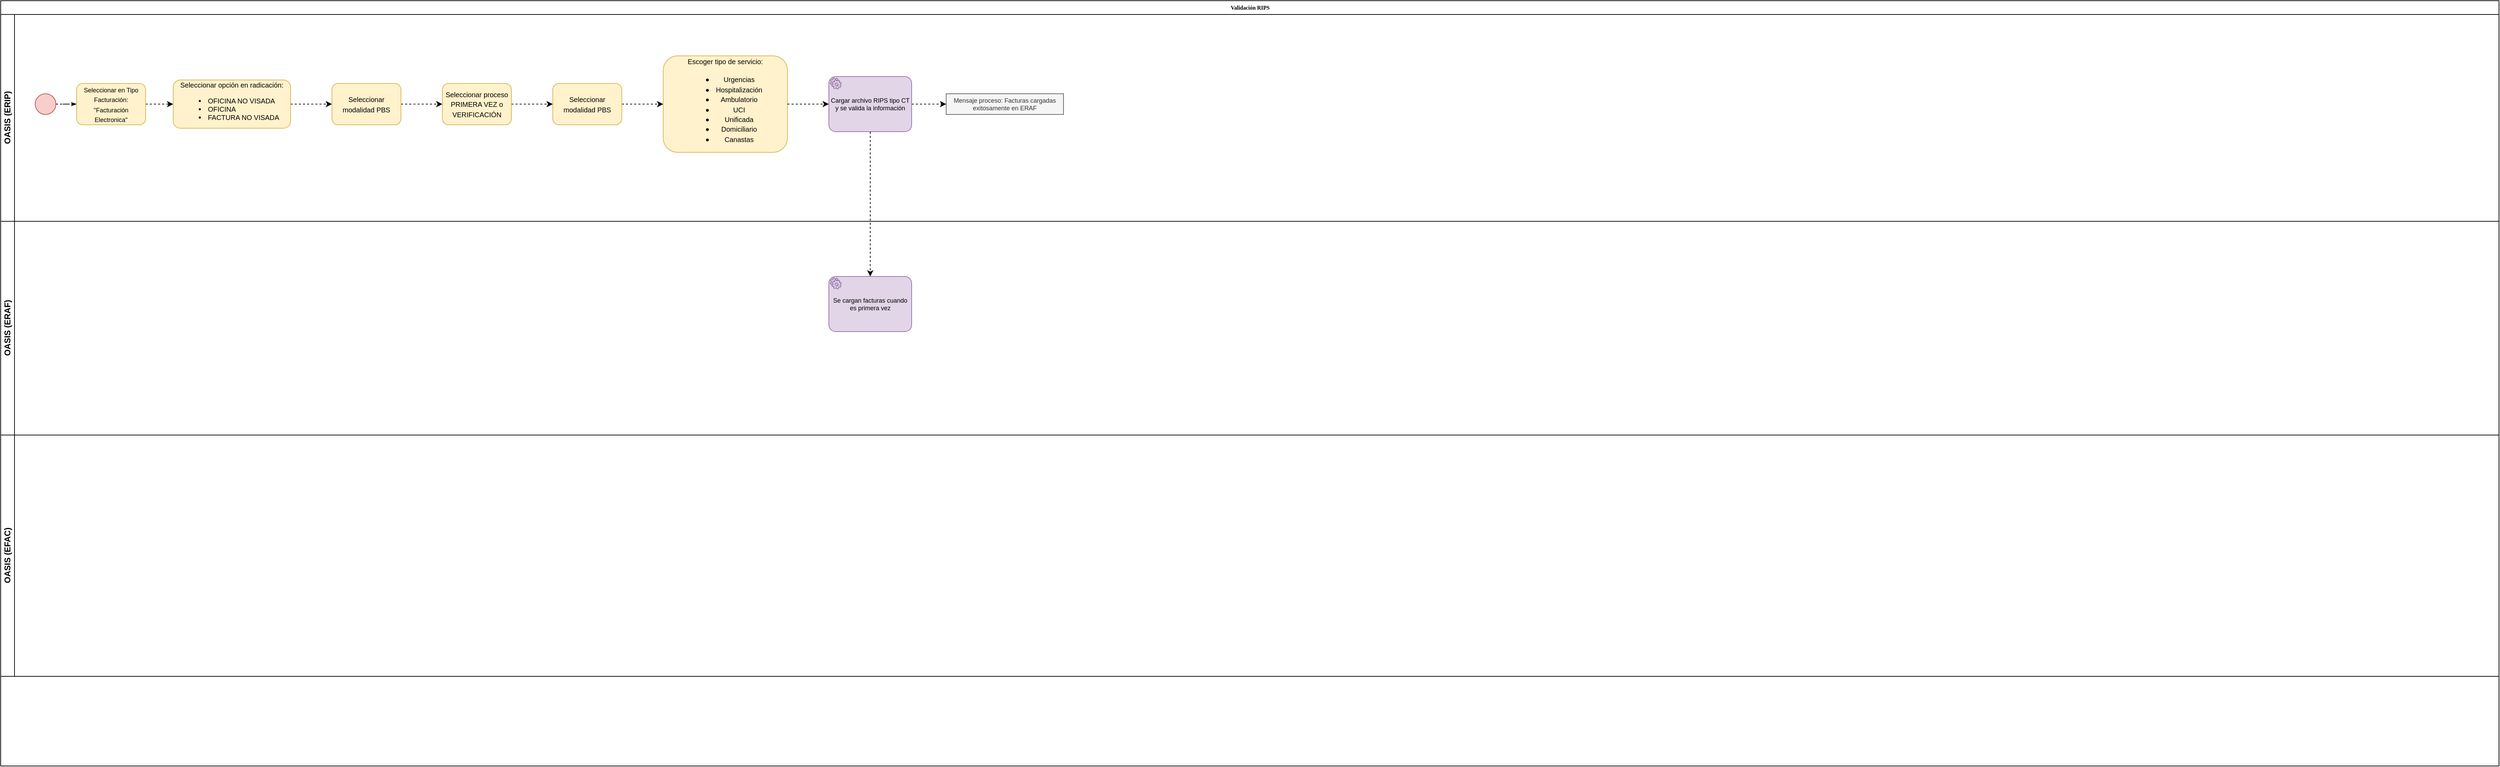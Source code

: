 <mxfile compressed="true" version="20.8.20" type="github"><diagram name="Validación de RIPS" id="c7488fd3-1785-93aa-aadb-54a6760d102a"><mxGraphModel dx="1387" dy="796" grid="1" gridSize="10" guides="1" tooltips="1" connect="1" arrows="1" fold="1" page="1" pageScale="1" pageWidth="4681" pageHeight="3300" background="none" math="0" shadow="0"><root><mxCell id="0"/><mxCell id="1" parent="0"/><mxCell id="2b4e8129b02d487f-1" value="Validación RIPS" style="swimlane;html=1;childLayout=stackLayout;horizontal=1;startSize=20;horizontalStack=0;rounded=0;shadow=0;labelBackgroundColor=none;strokeWidth=1;fontFamily=Verdana;fontSize=8;align=center;" parent="1" vertex="1"><mxGeometry x="10" y="10" width="3620" height="1110" as="geometry"/></mxCell><mxCell id="2b4e8129b02d487f-2" value="OASIS (ERIP)" style="swimlane;html=1;startSize=20;horizontal=0;" parent="2b4e8129b02d487f-1" vertex="1"><mxGeometry y="20" width="3620" height="300" as="geometry"/></mxCell><mxCell id="2b4e8129b02d487f-18" style="edgeStyle=orthogonalEdgeStyle;rounded=0;html=1;labelBackgroundColor=none;startArrow=none;startFill=0;startSize=5;endArrow=classicThin;endFill=1;endSize=5;jettySize=auto;orthogonalLoop=1;strokeWidth=1;fontFamily=Verdana;fontSize=8;dashed=1;exitX=1;exitY=0.5;exitDx=0;exitDy=0;" parent="2b4e8129b02d487f-2" source="2b4e8129b02d487f-5" target="2b4e8129b02d487f-6" edge="1"><mxGeometry relative="1" as="geometry"><mxPoint x="80" y="120" as="sourcePoint"/></mxGeometry></mxCell><mxCell id="2b4e8129b02d487f-5" value="" style="ellipse;whiteSpace=wrap;html=1;rounded=0;shadow=0;labelBackgroundColor=none;strokeWidth=1;fontFamily=Verdana;fontSize=8;align=center;fillColor=#f8cecc;strokeColor=#b85450;" parent="2b4e8129b02d487f-2" vertex="1"><mxGeometry x="50" y="115" width="30" height="30" as="geometry"/></mxCell><mxCell id="Vx50aO-jmptsuge46lNL-2" style="edgeStyle=orthogonalEdgeStyle;rounded=0;orthogonalLoop=1;jettySize=auto;html=1;dashed=1;fontFamily=Helvetica;fontSize=9;entryX=0;entryY=0.5;entryDx=0;entryDy=0;" edge="1" parent="2b4e8129b02d487f-2" source="2b4e8129b02d487f-6" target="Vx50aO-jmptsuge46lNL-3"><mxGeometry relative="1" as="geometry"><mxPoint x="270" y="120" as="targetPoint"/></mxGeometry></mxCell><mxCell id="2b4e8129b02d487f-6" value="&lt;font style=&quot;font-size: 9px;&quot;&gt;Seleccionar en Tipo Facturación:&lt;br style=&quot;&quot;&gt;&quot;Facturación Electronica&quot;&lt;/font&gt;" style="rounded=1;whiteSpace=wrap;html=1;shadow=0;labelBackgroundColor=none;strokeWidth=1;fontFamily=Helvetica;fontSize=12;align=center;fillColor=#fff2cc;strokeColor=#d6b656;" parent="2b4e8129b02d487f-2" vertex="1"><mxGeometry x="110" y="100" width="100" height="60" as="geometry"/></mxCell><mxCell id="Vx50aO-jmptsuge46lNL-5" style="edgeStyle=orthogonalEdgeStyle;rounded=0;orthogonalLoop=1;jettySize=auto;html=1;dashed=1;fontFamily=Helvetica;fontSize=9;startArrow=none;" edge="1" parent="2b4e8129b02d487f-2"><mxGeometry relative="1" as="geometry"><mxPoint x="380" y="235" as="targetPoint"/><mxPoint x="380" y="235" as="sourcePoint"/></mxGeometry></mxCell><mxCell id="Vx50aO-jmptsuge46lNL-16" style="edgeStyle=orthogonalEdgeStyle;rounded=0;orthogonalLoop=1;jettySize=auto;html=1;dashed=1;fontFamily=Helvetica;fontSize=9;" edge="1" parent="2b4e8129b02d487f-2" source="Vx50aO-jmptsuge46lNL-3" target="Vx50aO-jmptsuge46lNL-11"><mxGeometry relative="1" as="geometry"/></mxCell><mxCell id="Vx50aO-jmptsuge46lNL-3" value="&lt;font size=&quot;1&quot;&gt;Seleccionar opción en radicación:&lt;br&gt;&lt;ul&gt;&lt;li style=&quot;text-align: left;&quot;&gt;&lt;font size=&quot;1&quot;&gt;OFICINA NO VISADA&lt;/font&gt;&lt;/li&gt;&lt;li style=&quot;text-align: left;&quot;&gt;&lt;font size=&quot;1&quot;&gt;OFICINA&lt;/font&gt;&lt;/li&gt;&lt;li style=&quot;text-align: left;&quot;&gt;&lt;font size=&quot;1&quot;&gt;FACTURA NO VISADA&lt;/font&gt;&lt;/li&gt;&lt;/ul&gt;&lt;/font&gt;" style="rounded=1;whiteSpace=wrap;html=1;shadow=0;labelBackgroundColor=none;strokeWidth=1;fontFamily=Helvetica;fontSize=12;align=center;fillColor=#fff2cc;strokeColor=#d6b656;" vertex="1" parent="2b4e8129b02d487f-2"><mxGeometry x="250" y="95" width="170" height="70" as="geometry"/></mxCell><mxCell id="Vx50aO-jmptsuge46lNL-7" style="edgeStyle=orthogonalEdgeStyle;rounded=0;orthogonalLoop=1;jettySize=auto;html=1;dashed=1;fontFamily=Helvetica;fontSize=9;entryX=0;entryY=0.5;entryDx=0;entryDy=0;" edge="1" parent="2b4e8129b02d487f-2" source="Vx50aO-jmptsuge46lNL-6" target="Vx50aO-jmptsuge46lNL-8"><mxGeometry relative="1" as="geometry"><mxPoint x="590" y="120" as="targetPoint"/></mxGeometry></mxCell><mxCell id="Vx50aO-jmptsuge46lNL-6" value="&lt;font size=&quot;1&quot;&gt;Seleccionar modalidad PBS&lt;/font&gt;" style="rounded=1;whiteSpace=wrap;html=1;shadow=0;labelBackgroundColor=none;strokeWidth=1;fontFamily=Helvetica;fontSize=12;align=center;fillColor=#fff2cc;strokeColor=#d6b656;" vertex="1" parent="2b4e8129b02d487f-2"><mxGeometry x="800" y="100" width="100" height="60" as="geometry"/></mxCell><mxCell id="Vx50aO-jmptsuge46lNL-8" value="&lt;font size=&quot;1&quot;&gt;Escoger tipo de servicio:&lt;br&gt;&lt;/font&gt;&lt;blockquote style=&quot;margin: 0 0 0 40px; border: none; padding: 0px;&quot;&gt;&lt;/blockquote&gt;&lt;ul&gt;&lt;li&gt;&lt;span style=&quot;background-color: initial; font-size: x-small;&quot;&gt;Urgencias&lt;/span&gt;&lt;/li&gt;&lt;li&gt;&lt;span style=&quot;background-color: initial; font-size: x-small;&quot;&gt;Hospitalización&lt;/span&gt;&lt;/li&gt;&lt;li&gt;&lt;span style=&quot;background-color: initial; font-size: x-small;&quot;&gt;Ambulatorio&lt;/span&gt;&lt;/li&gt;&lt;li&gt;&lt;span style=&quot;background-color: initial; font-size: x-small;&quot;&gt;UCI&lt;/span&gt;&lt;/li&gt;&lt;li&gt;&lt;span style=&quot;background-color: initial; font-size: x-small;&quot;&gt;Unificada&lt;/span&gt;&lt;/li&gt;&lt;li&gt;&lt;span style=&quot;background-color: initial; font-size: x-small;&quot;&gt;Domiciliario&lt;/span&gt;&lt;/li&gt;&lt;li&gt;&lt;span style=&quot;font-size: x-small; background-color: initial;&quot;&gt;Canastas&lt;/span&gt;&lt;/li&gt;&lt;/ul&gt;&lt;blockquote style=&quot;margin: 0 0 0 40px; border: none; padding: 0px;&quot;&gt;&lt;/blockquote&gt;&lt;blockquote style=&quot;margin: 0 0 0 40px; border: none; padding: 0px;&quot;&gt;&lt;/blockquote&gt;&lt;blockquote style=&quot;margin: 0 0 0 40px; border: none; padding: 0px;&quot;&gt;&lt;/blockquote&gt;&lt;blockquote style=&quot;margin: 0 0 0 40px; border: none; padding: 0px;&quot;&gt;&lt;/blockquote&gt;&lt;blockquote style=&quot;margin: 0 0 0 40px; border: none; padding: 0px;&quot;&gt;&lt;/blockquote&gt;" style="rounded=1;whiteSpace=wrap;html=1;shadow=0;labelBackgroundColor=none;strokeWidth=1;fontFamily=Helvetica;fontSize=12;align=center;fillColor=#fff2cc;strokeColor=#d6b656;" vertex="1" parent="2b4e8129b02d487f-2"><mxGeometry x="960" y="60" width="180" height="140" as="geometry"/></mxCell><mxCell id="Vx50aO-jmptsuge46lNL-53" style="edgeStyle=orthogonalEdgeStyle;rounded=0;orthogonalLoop=1;jettySize=auto;html=1;dashed=1;fontFamily=Helvetica;fontSize=12;" edge="1" parent="2b4e8129b02d487f-2" source="Vx50aO-jmptsuge46lNL-10" target="Vx50aO-jmptsuge46lNL-54"><mxGeometry relative="1" as="geometry"><mxPoint x="1470" y="135" as="targetPoint"/></mxGeometry></mxCell><mxCell id="Vx50aO-jmptsuge46lNL-10" value="Cargar archivo RIPS tipo CT y se valida la información" style="points=[[0.25,0,0],[0.5,0,0],[0.75,0,0],[1,0.25,0],[1,0.5,0],[1,0.75,0],[0.75,1,0],[0.5,1,0],[0.25,1,0],[0,0.75,0],[0,0.5,0],[0,0.25,0]];shape=mxgraph.bpmn.task;whiteSpace=wrap;rectStyle=rounded;size=10;html=1;taskMarker=service;fontFamily=Helvetica;fontSize=9;fillColor=#e1d5e7;strokeColor=#9673a6;" vertex="1" parent="2b4e8129b02d487f-2"><mxGeometry x="1200" y="90" width="120" height="80" as="geometry"/></mxCell><mxCell id="Vx50aO-jmptsuge46lNL-9" style="edgeStyle=orthogonalEdgeStyle;rounded=0;orthogonalLoop=1;jettySize=auto;html=1;dashed=1;fontFamily=Helvetica;fontSize=9;" edge="1" parent="2b4e8129b02d487f-2" source="Vx50aO-jmptsuge46lNL-8" target="Vx50aO-jmptsuge46lNL-10"><mxGeometry relative="1" as="geometry"><mxPoint x="820" y="115" as="targetPoint"/></mxGeometry></mxCell><mxCell id="Vx50aO-jmptsuge46lNL-17" style="edgeStyle=orthogonalEdgeStyle;rounded=0;orthogonalLoop=1;jettySize=auto;html=1;entryX=0;entryY=0.5;entryDx=0;entryDy=0;dashed=1;fontFamily=Helvetica;fontSize=9;" edge="1" parent="2b4e8129b02d487f-2" source="Vx50aO-jmptsuge46lNL-11" target="Vx50aO-jmptsuge46lNL-27"><mxGeometry relative="1" as="geometry"><mxPoint x="640" y="130" as="targetPoint"/></mxGeometry></mxCell><mxCell id="Vx50aO-jmptsuge46lNL-11" value="&lt;font size=&quot;1&quot;&gt;Seleccionar modalidad PBS&lt;/font&gt;" style="rounded=1;whiteSpace=wrap;html=1;shadow=0;labelBackgroundColor=none;strokeWidth=1;fontFamily=Helvetica;fontSize=12;align=center;fillColor=#fff2cc;strokeColor=#d6b656;" vertex="1" parent="2b4e8129b02d487f-2"><mxGeometry x="480" y="100" width="100" height="60" as="geometry"/></mxCell><mxCell id="Vx50aO-jmptsuge46lNL-55" style="edgeStyle=orthogonalEdgeStyle;rounded=0;orthogonalLoop=1;jettySize=auto;html=1;entryX=0;entryY=0.5;entryDx=0;entryDy=0;dashed=1;fontFamily=Helvetica;fontSize=9;" edge="1" parent="2b4e8129b02d487f-2" source="Vx50aO-jmptsuge46lNL-27" target="Vx50aO-jmptsuge46lNL-6"><mxGeometry relative="1" as="geometry"/></mxCell><mxCell id="Vx50aO-jmptsuge46lNL-27" value="&lt;font size=&quot;1&quot;&gt;Seleccionar proceso PRIMERA VEZ o VERIFICACIÓN&lt;/font&gt;" style="rounded=1;whiteSpace=wrap;html=1;shadow=0;labelBackgroundColor=none;strokeWidth=1;fontFamily=Helvetica;fontSize=12;align=center;fillColor=#fff2cc;strokeColor=#d6b656;" vertex="1" parent="2b4e8129b02d487f-2"><mxGeometry x="640" y="100" width="100" height="60" as="geometry"/></mxCell><mxCell id="Vx50aO-jmptsuge46lNL-54" value="Mensaje proceso: Facturas cargadas exitosamente en ERAF" style="text;html=1;align=center;verticalAlign=middle;whiteSpace=wrap;rounded=0;fontSize=9;fontFamily=Helvetica;fillColor=#f5f5f5;fontColor=#333333;strokeColor=#666666;" vertex="1" parent="2b4e8129b02d487f-2"><mxGeometry x="1370" y="115" width="170" height="30" as="geometry"/></mxCell><mxCell id="Vx50aO-jmptsuge46lNL-34" value="&lt;font style=&quot;font-size: 12px;&quot;&gt;OASIS (ERAF)&lt;/font&gt;" style="swimlane;startSize=20;horizontal=0;html=1;fontFamily=Helvetica;fontSize=9;" vertex="1" parent="2b4e8129b02d487f-1"><mxGeometry y="320" width="3620" height="310" as="geometry"/></mxCell><mxCell id="Vx50aO-jmptsuge46lNL-38" value="Se cargan facturas cuando es primera vez" style="points=[[0.25,0,0],[0.5,0,0],[0.75,0,0],[1,0.25,0],[1,0.5,0],[1,0.75,0],[0.75,1,0],[0.5,1,0],[0.25,1,0],[0,0.75,0],[0,0.5,0],[0,0.25,0]];shape=mxgraph.bpmn.task;whiteSpace=wrap;rectStyle=rounded;size=10;html=1;taskMarker=service;fontFamily=Helvetica;fontSize=9;fillColor=#e1d5e7;strokeColor=#9673a6;" vertex="1" parent="Vx50aO-jmptsuge46lNL-34"><mxGeometry x="1200" y="80" width="120" height="80" as="geometry"/></mxCell><mxCell id="Vx50aO-jmptsuge46lNL-35" value="&lt;font style=&quot;font-size: 12px;&quot;&gt;OASIS (EFAC)&lt;/font&gt;" style="swimlane;startSize=20;horizontal=0;html=1;fontFamily=Helvetica;fontSize=9;" vertex="1" parent="2b4e8129b02d487f-1"><mxGeometry y="630" width="3620" height="350" as="geometry"/></mxCell><mxCell id="Vx50aO-jmptsuge46lNL-37" style="edgeStyle=orthogonalEdgeStyle;rounded=0;orthogonalLoop=1;jettySize=auto;html=1;dashed=1;fontFamily=Helvetica;fontSize=12;entryX=0.5;entryY=0;entryDx=0;entryDy=0;entryPerimeter=0;" edge="1" parent="2b4e8129b02d487f-1" source="Vx50aO-jmptsuge46lNL-10" target="Vx50aO-jmptsuge46lNL-38"><mxGeometry relative="1" as="geometry"><mxPoint x="1340" y="360" as="targetPoint"/></mxGeometry></mxCell></root></mxGraphModel></diagram></mxfile>